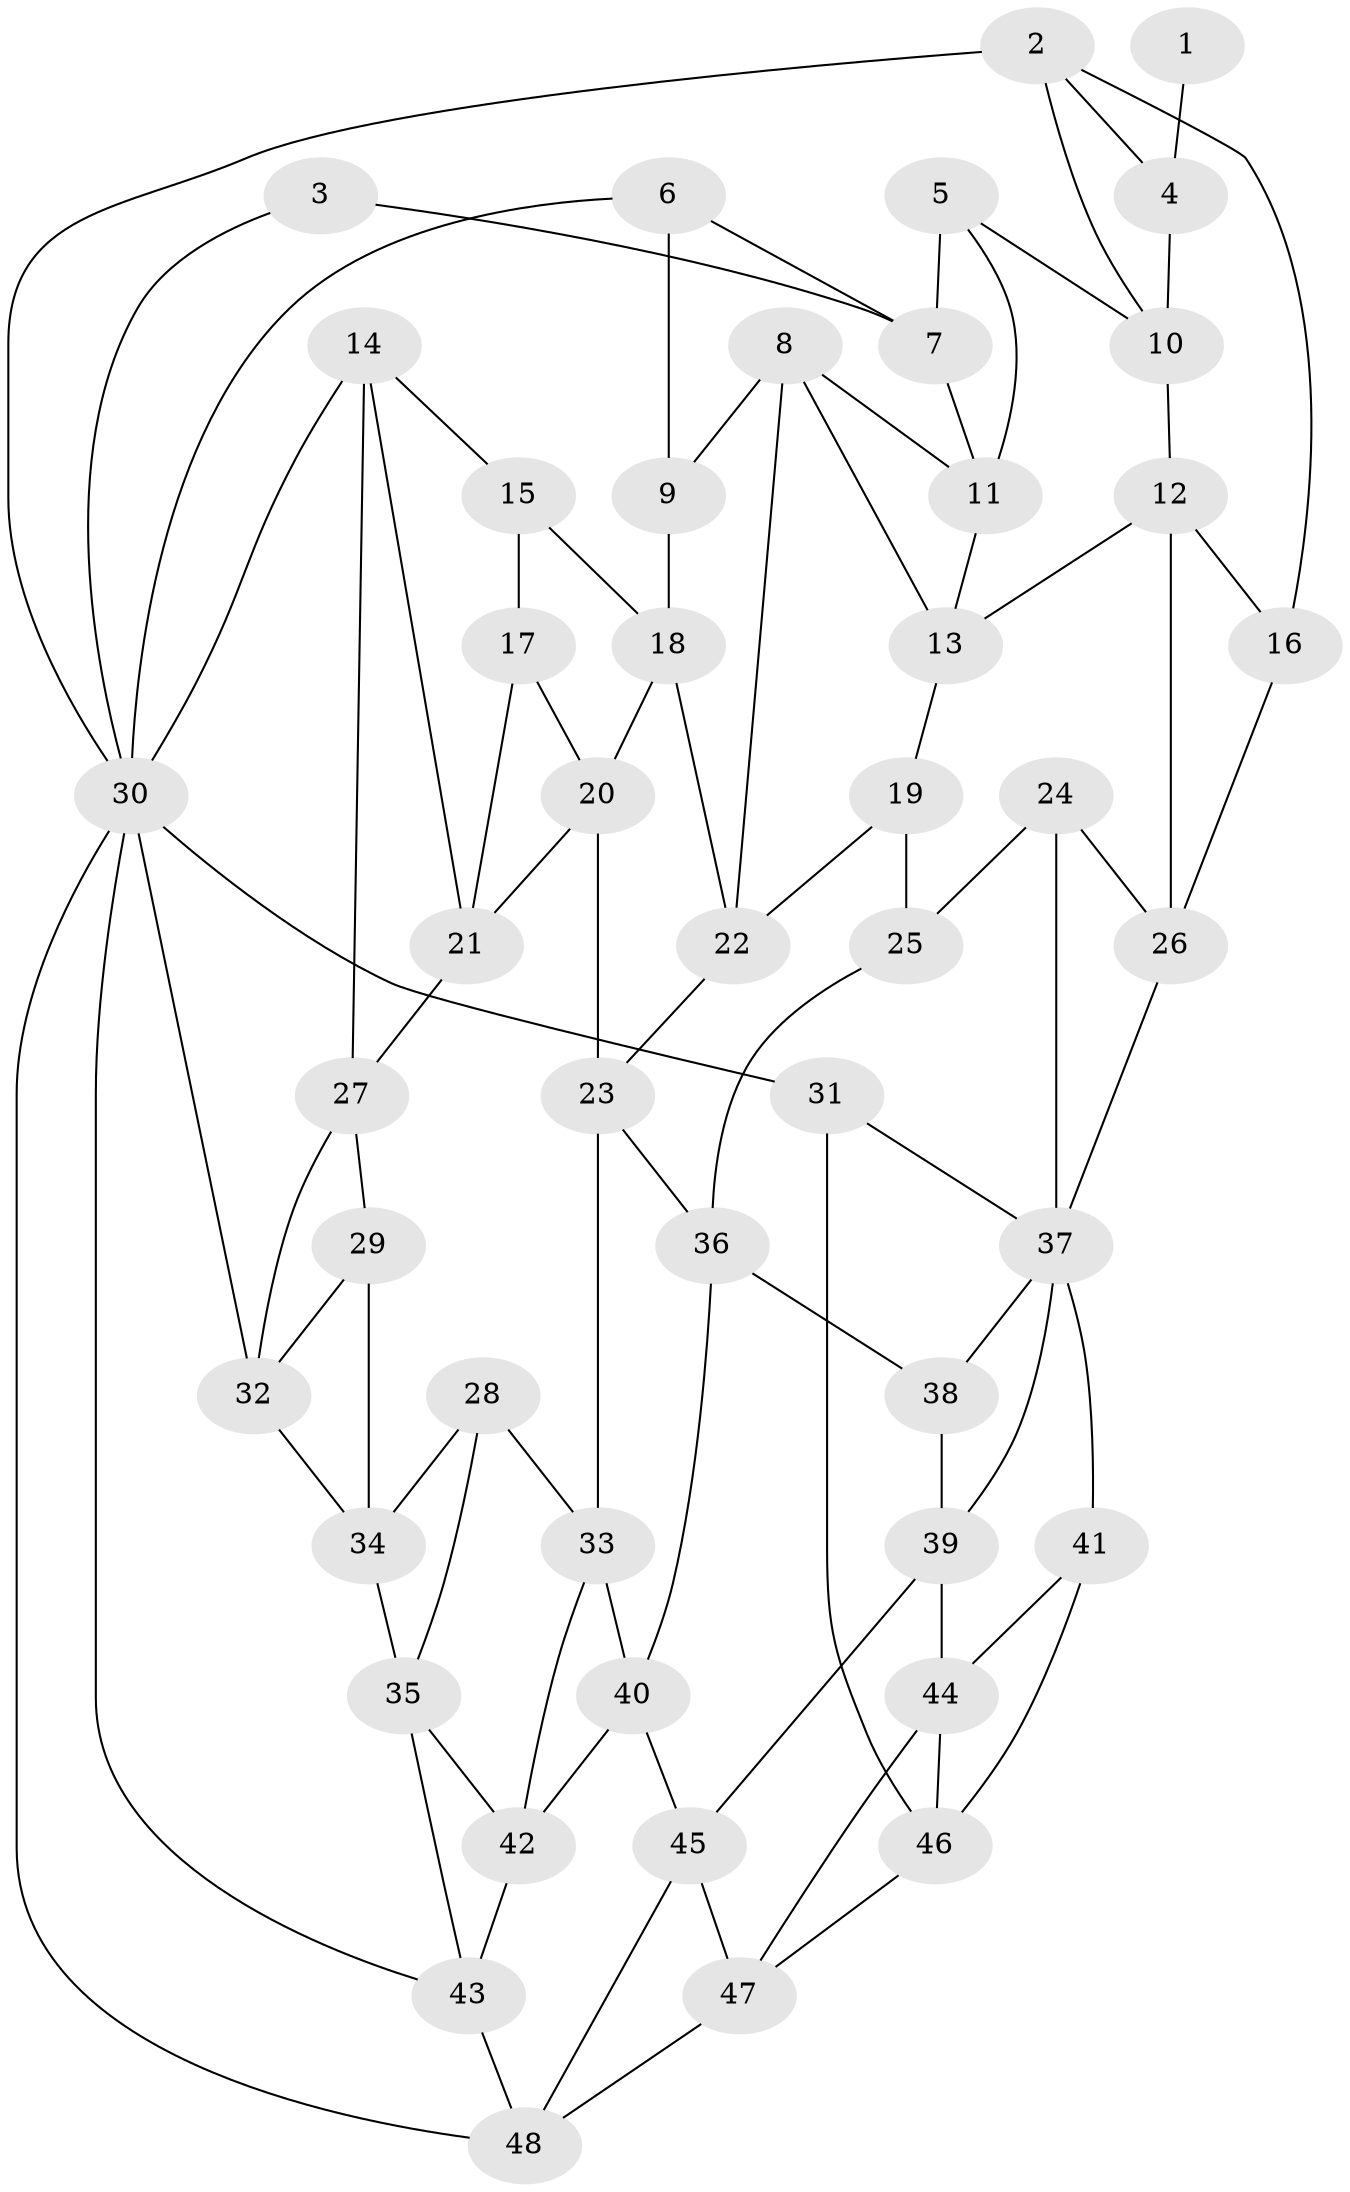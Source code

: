 // original degree distribution, {3: 0.041666666666666664, 4: 0.1875, 5: 0.5625, 6: 0.20833333333333334}
// Generated by graph-tools (version 1.1) at 2025/50/03/09/25 03:50:59]
// undirected, 48 vertices, 89 edges
graph export_dot {
graph [start="1"]
  node [color=gray90,style=filled];
  1;
  2;
  3;
  4;
  5;
  6;
  7;
  8;
  9;
  10;
  11;
  12;
  13;
  14;
  15;
  16;
  17;
  18;
  19;
  20;
  21;
  22;
  23;
  24;
  25;
  26;
  27;
  28;
  29;
  30;
  31;
  32;
  33;
  34;
  35;
  36;
  37;
  38;
  39;
  40;
  41;
  42;
  43;
  44;
  45;
  46;
  47;
  48;
  1 -- 4 [weight=2.0];
  2 -- 4 [weight=1.0];
  2 -- 10 [weight=1.0];
  2 -- 16 [weight=1.0];
  2 -- 30 [weight=1.0];
  3 -- 7 [weight=1.0];
  3 -- 30 [weight=1.0];
  4 -- 10 [weight=1.0];
  5 -- 7 [weight=1.0];
  5 -- 10 [weight=1.0];
  5 -- 11 [weight=1.0];
  6 -- 7 [weight=1.0];
  6 -- 9 [weight=1.0];
  6 -- 30 [weight=1.0];
  7 -- 11 [weight=1.0];
  8 -- 9 [weight=1.0];
  8 -- 11 [weight=1.0];
  8 -- 13 [weight=1.0];
  8 -- 22 [weight=1.0];
  9 -- 18 [weight=1.0];
  10 -- 12 [weight=1.0];
  11 -- 13 [weight=1.0];
  12 -- 13 [weight=1.0];
  12 -- 16 [weight=1.0];
  12 -- 26 [weight=1.0];
  13 -- 19 [weight=1.0];
  14 -- 15 [weight=1.0];
  14 -- 21 [weight=1.0];
  14 -- 27 [weight=1.0];
  14 -- 30 [weight=1.0];
  15 -- 17 [weight=1.0];
  15 -- 18 [weight=1.0];
  16 -- 26 [weight=1.0];
  17 -- 20 [weight=1.0];
  17 -- 21 [weight=1.0];
  18 -- 20 [weight=1.0];
  18 -- 22 [weight=1.0];
  19 -- 22 [weight=1.0];
  19 -- 25 [weight=1.0];
  20 -- 21 [weight=1.0];
  20 -- 23 [weight=1.0];
  21 -- 27 [weight=1.0];
  22 -- 23 [weight=1.0];
  23 -- 33 [weight=1.0];
  23 -- 36 [weight=1.0];
  24 -- 25 [weight=1.0];
  24 -- 26 [weight=1.0];
  24 -- 37 [weight=1.0];
  25 -- 36 [weight=1.0];
  26 -- 37 [weight=1.0];
  27 -- 29 [weight=1.0];
  27 -- 32 [weight=1.0];
  28 -- 33 [weight=1.0];
  28 -- 34 [weight=1.0];
  28 -- 35 [weight=1.0];
  29 -- 32 [weight=1.0];
  29 -- 34 [weight=1.0];
  30 -- 31 [weight=1.0];
  30 -- 32 [weight=1.0];
  30 -- 43 [weight=1.0];
  30 -- 48 [weight=1.0];
  31 -- 37 [weight=1.0];
  31 -- 46 [weight=1.0];
  32 -- 34 [weight=1.0];
  33 -- 40 [weight=1.0];
  33 -- 42 [weight=1.0];
  34 -- 35 [weight=1.0];
  35 -- 42 [weight=1.0];
  35 -- 43 [weight=1.0];
  36 -- 38 [weight=2.0];
  36 -- 40 [weight=1.0];
  37 -- 38 [weight=1.0];
  37 -- 39 [weight=1.0];
  37 -- 41 [weight=1.0];
  38 -- 39 [weight=1.0];
  39 -- 44 [weight=1.0];
  39 -- 45 [weight=1.0];
  40 -- 42 [weight=1.0];
  40 -- 45 [weight=1.0];
  41 -- 44 [weight=1.0];
  41 -- 46 [weight=1.0];
  42 -- 43 [weight=1.0];
  43 -- 48 [weight=1.0];
  44 -- 46 [weight=1.0];
  44 -- 47 [weight=1.0];
  45 -- 47 [weight=1.0];
  45 -- 48 [weight=1.0];
  46 -- 47 [weight=1.0];
  47 -- 48 [weight=1.0];
}
